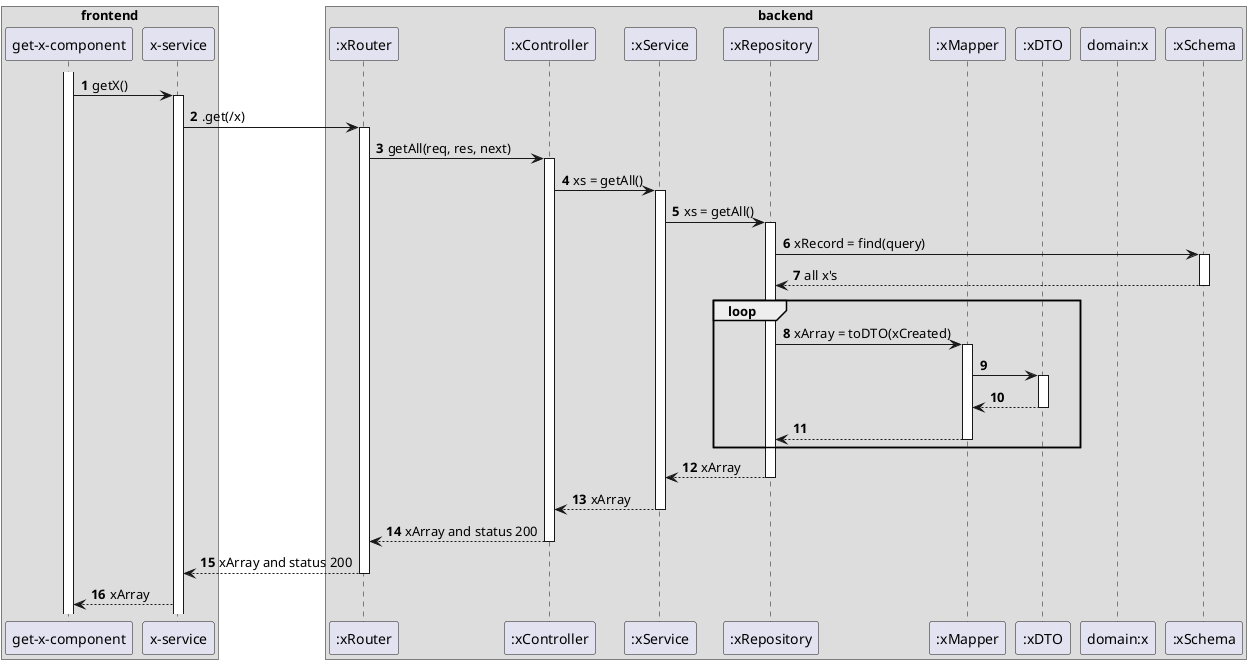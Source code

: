 @startuml lvl3

autonumber
box "frontend"
participant "get-x-component" as COM
participant "x-service" as UI
box "backend"
participant ":xRouter" as API
participant ":xController" as XC
participant ":xService" as XS
participant ":xRepository" as XR
participant ":xMapper" as XM
participant ":xDTO" as DTO
participant "domain:x" as X
participant ":xSchema" as XSchema
activate COM

COM -> UI : getX()
activate UI

UI -> API : .get(/x)
activate API
API -> XC : getAll(req, res, next)
activate XC
XC -> XS : xs = getAll()
activate XS
XS -> XR : xs = getAll()
activate XR
XR -> XSchema : xRecord = find(query)
activate XSchema
XSchema --> XR : all x's
deactivate XSchema
loop
XR -> XM : xArray = toDTO(xCreated)
activate XM
XM -> DTO
activate DTO
XM <-- DTO
deactivate DTO
XM -->XR
deactivate XM

end

XR --> XS : xArray
deactivate XR
XS --> XC : xArray
deactivate XS
XC --> API : xArray and status 200
deactivate XC
API --> UI : xArray and status 200
deactivate API
UI --> COM : xArray


@enduml
